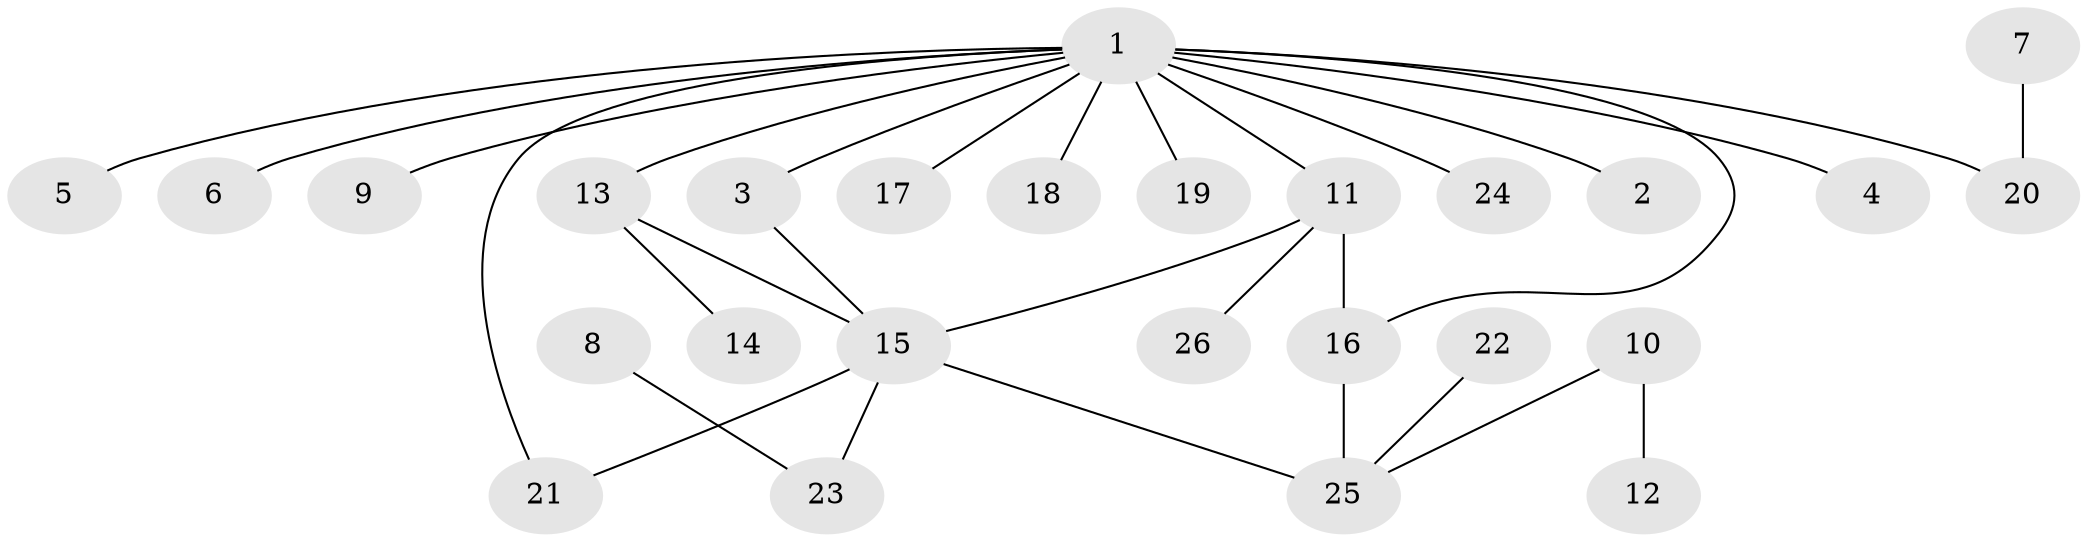 // original degree distribution, {13: 0.019230769230769232, 5: 0.038461538461538464, 3: 0.15384615384615385, 4: 0.07692307692307693, 2: 0.2692307692307692, 1: 0.4230769230769231, 7: 0.019230769230769232}
// Generated by graph-tools (version 1.1) at 2025/25/03/09/25 03:25:57]
// undirected, 26 vertices, 30 edges
graph export_dot {
graph [start="1"]
  node [color=gray90,style=filled];
  1;
  2;
  3;
  4;
  5;
  6;
  7;
  8;
  9;
  10;
  11;
  12;
  13;
  14;
  15;
  16;
  17;
  18;
  19;
  20;
  21;
  22;
  23;
  24;
  25;
  26;
  1 -- 2 [weight=1.0];
  1 -- 3 [weight=1.0];
  1 -- 4 [weight=2.0];
  1 -- 5 [weight=1.0];
  1 -- 6 [weight=1.0];
  1 -- 9 [weight=1.0];
  1 -- 11 [weight=1.0];
  1 -- 13 [weight=1.0];
  1 -- 16 [weight=1.0];
  1 -- 17 [weight=1.0];
  1 -- 18 [weight=1.0];
  1 -- 19 [weight=1.0];
  1 -- 20 [weight=1.0];
  1 -- 21 [weight=1.0];
  1 -- 24 [weight=1.0];
  3 -- 15 [weight=1.0];
  7 -- 20 [weight=1.0];
  8 -- 23 [weight=1.0];
  10 -- 12 [weight=1.0];
  10 -- 25 [weight=1.0];
  11 -- 15 [weight=1.0];
  11 -- 16 [weight=1.0];
  11 -- 26 [weight=1.0];
  13 -- 14 [weight=1.0];
  13 -- 15 [weight=1.0];
  15 -- 21 [weight=1.0];
  15 -- 23 [weight=1.0];
  15 -- 25 [weight=2.0];
  16 -- 25 [weight=1.0];
  22 -- 25 [weight=1.0];
}
